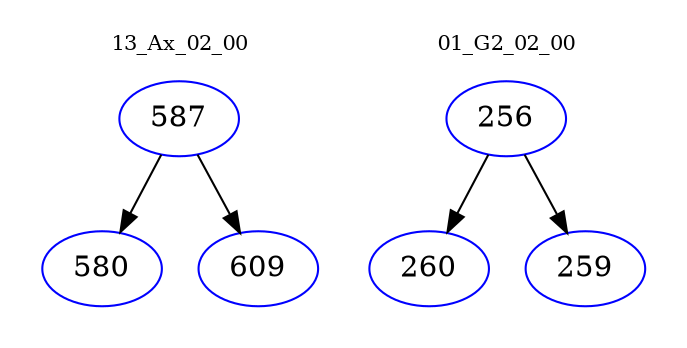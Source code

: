 digraph{
subgraph cluster_0 {
color = white
label = "13_Ax_02_00";
fontsize=10;
T0_587 [label="587", color="blue"]
T0_587 -> T0_580 [color="black"]
T0_580 [label="580", color="blue"]
T0_587 -> T0_609 [color="black"]
T0_609 [label="609", color="blue"]
}
subgraph cluster_1 {
color = white
label = "01_G2_02_00";
fontsize=10;
T1_256 [label="256", color="blue"]
T1_256 -> T1_260 [color="black"]
T1_260 [label="260", color="blue"]
T1_256 -> T1_259 [color="black"]
T1_259 [label="259", color="blue"]
}
}
